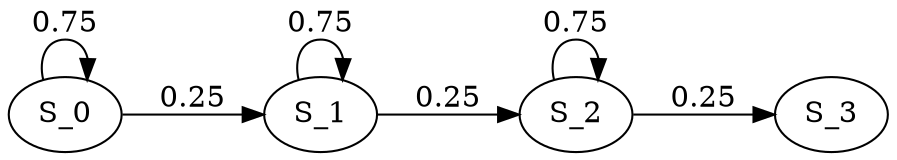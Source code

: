     digraph G1 {
      rankdir=LR;
      S_0 -> S_0 [label="0.75"];
      S_0 -> S_1 [label="0.25"];
      S_1 -> S_1 [label="0.75"];
      S_1 -> S_2 [label="0.25"];
      S_2 -> S_2 [label="0.75"];
      S_2 -> S_3 [label="0.25"];
   }
    
